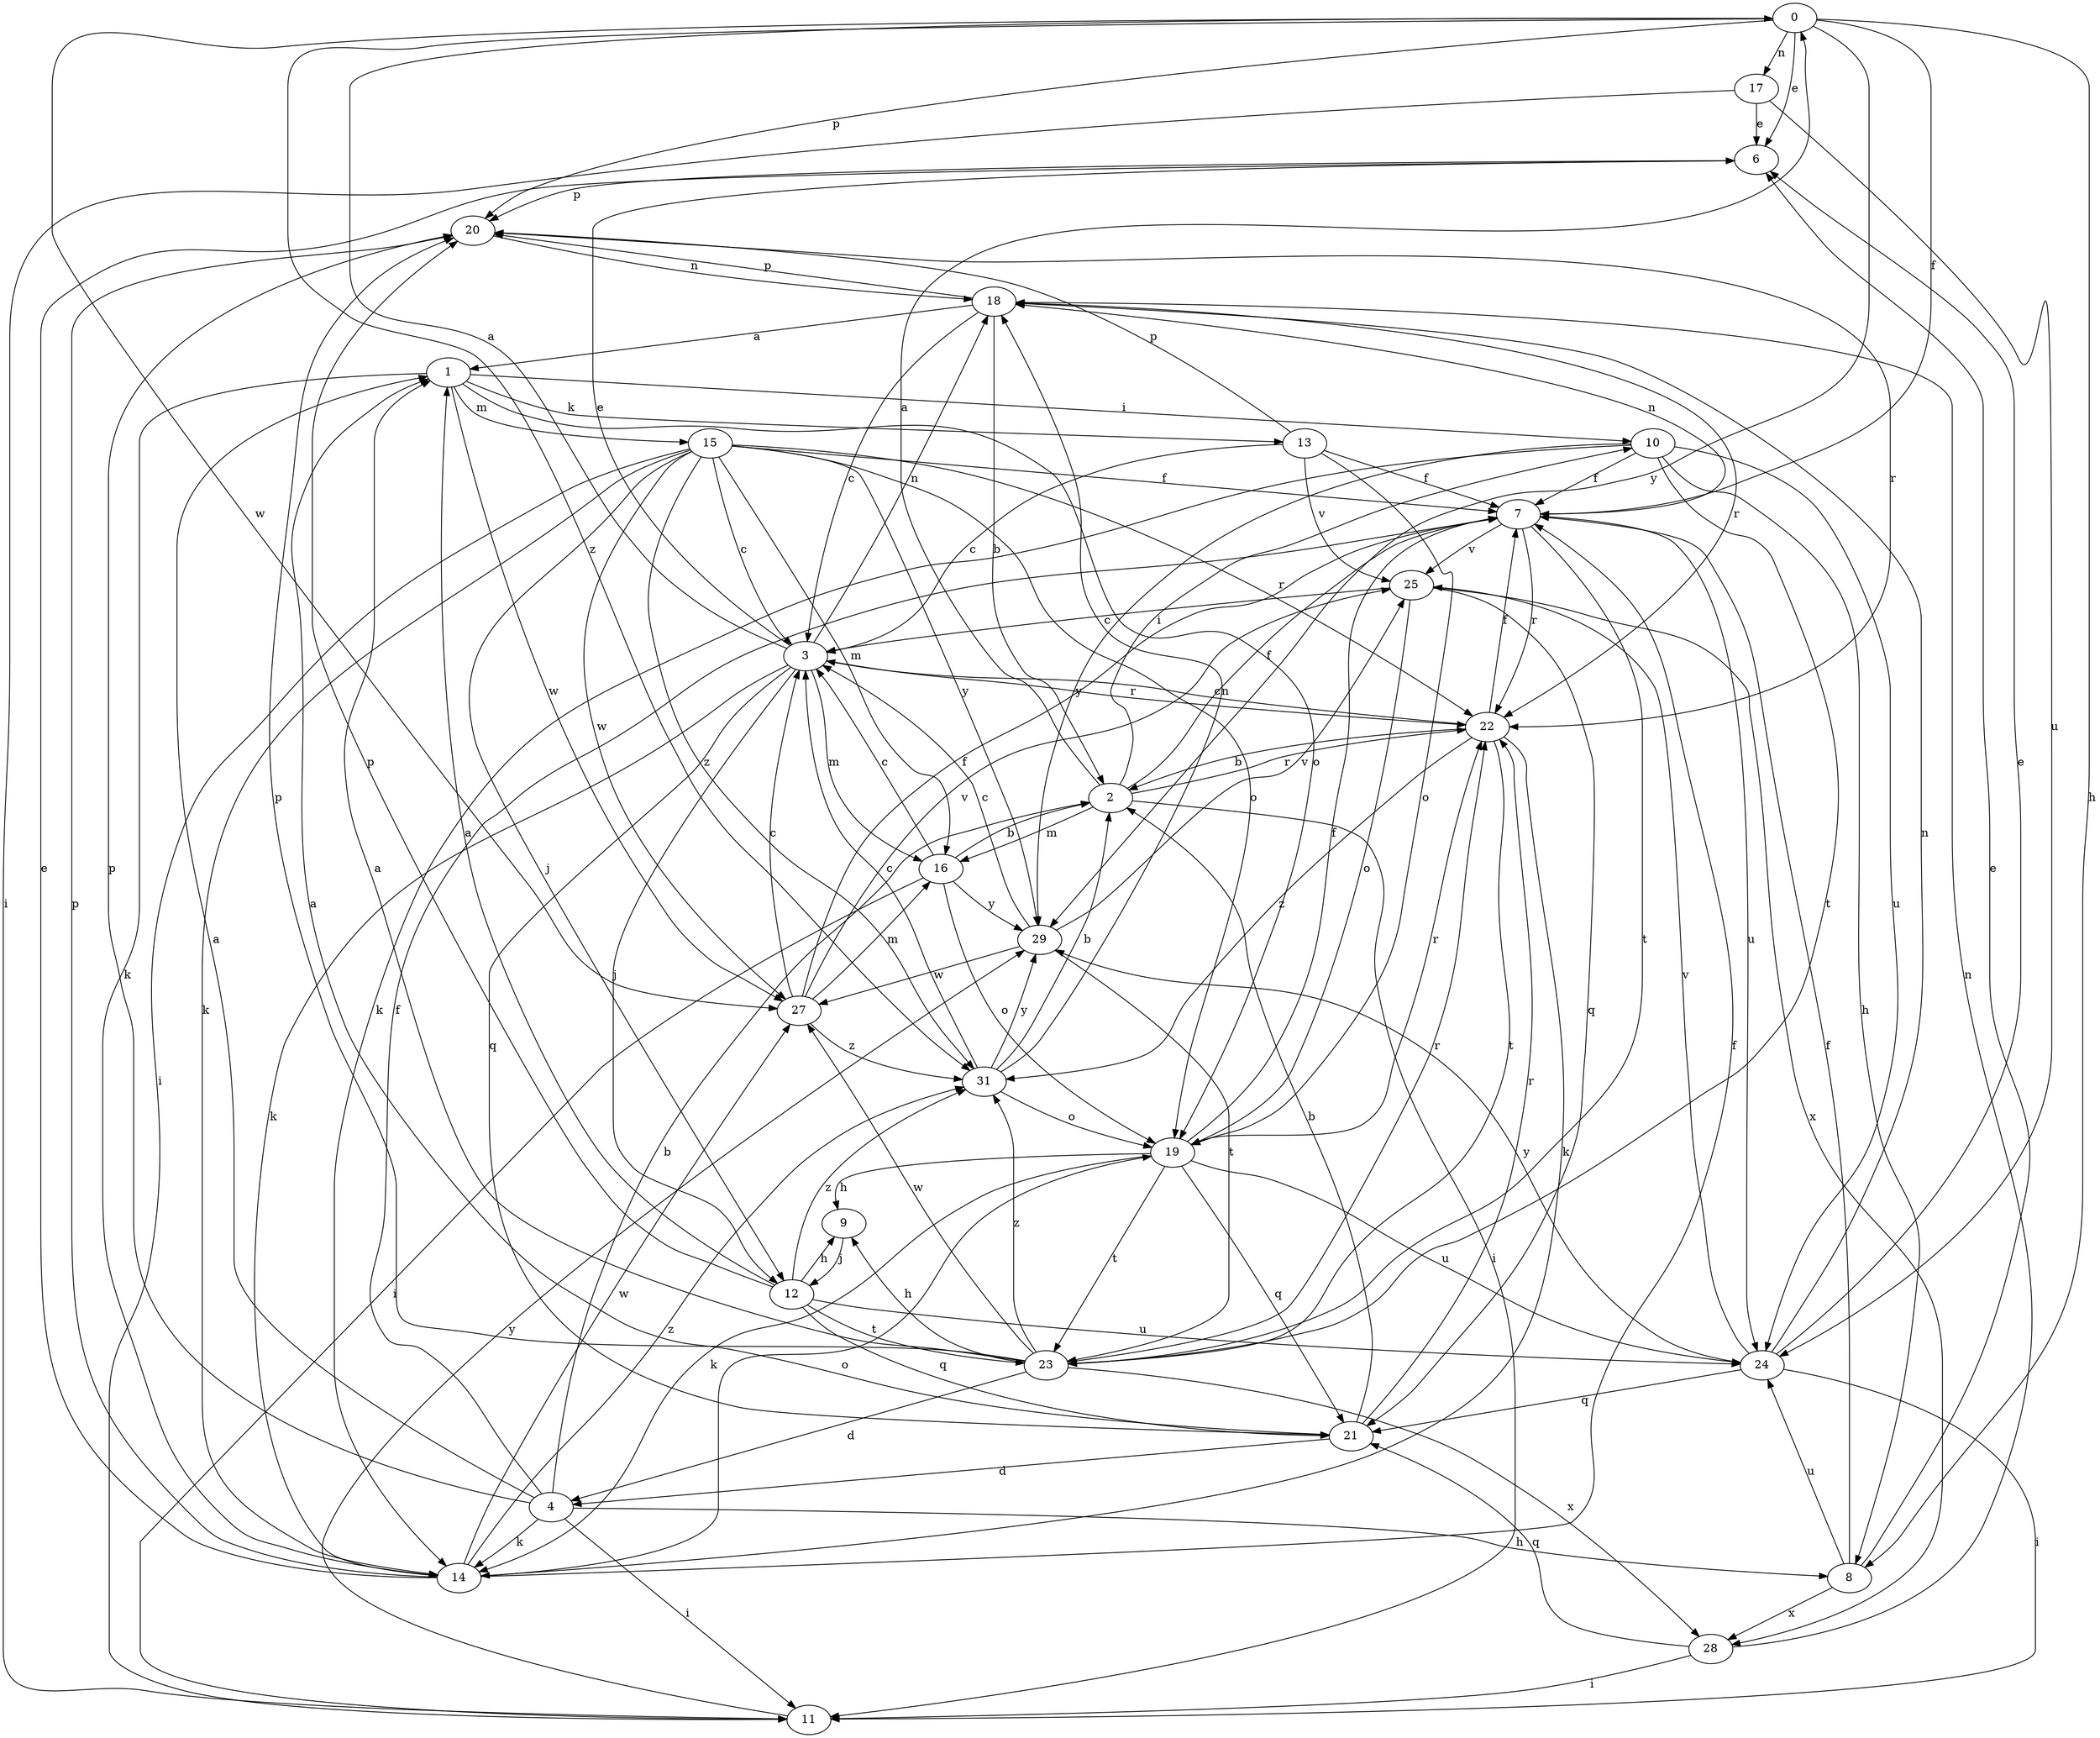 strict digraph  {
0;
1;
2;
3;
4;
6;
7;
8;
9;
10;
11;
12;
13;
14;
15;
16;
17;
18;
19;
20;
21;
22;
23;
24;
25;
27;
28;
29;
31;
0 -> 6  [label=e];
0 -> 7  [label=f];
0 -> 8  [label=h];
0 -> 17  [label=n];
0 -> 20  [label=p];
0 -> 27  [label=w];
0 -> 29  [label=y];
0 -> 31  [label=z];
1 -> 10  [label=i];
1 -> 13  [label=k];
1 -> 14  [label=k];
1 -> 15  [label=m];
1 -> 19  [label=o];
1 -> 27  [label=w];
2 -> 0  [label=a];
2 -> 7  [label=f];
2 -> 10  [label=i];
2 -> 11  [label=i];
2 -> 16  [label=m];
2 -> 22  [label=r];
3 -> 0  [label=a];
3 -> 6  [label=e];
3 -> 12  [label=j];
3 -> 14  [label=k];
3 -> 16  [label=m];
3 -> 18  [label=n];
3 -> 21  [label=q];
3 -> 22  [label=r];
4 -> 1  [label=a];
4 -> 2  [label=b];
4 -> 7  [label=f];
4 -> 8  [label=h];
4 -> 11  [label=i];
4 -> 14  [label=k];
4 -> 20  [label=p];
6 -> 20  [label=p];
7 -> 18  [label=n];
7 -> 22  [label=r];
7 -> 23  [label=t];
7 -> 24  [label=u];
7 -> 25  [label=v];
8 -> 6  [label=e];
8 -> 7  [label=f];
8 -> 24  [label=u];
8 -> 28  [label=x];
9 -> 12  [label=j];
10 -> 7  [label=f];
10 -> 8  [label=h];
10 -> 14  [label=k];
10 -> 23  [label=t];
10 -> 24  [label=u];
10 -> 29  [label=y];
11 -> 29  [label=y];
12 -> 1  [label=a];
12 -> 9  [label=h];
12 -> 20  [label=p];
12 -> 21  [label=q];
12 -> 23  [label=t];
12 -> 24  [label=u];
12 -> 31  [label=z];
13 -> 3  [label=c];
13 -> 7  [label=f];
13 -> 19  [label=o];
13 -> 20  [label=p];
13 -> 25  [label=v];
14 -> 6  [label=e];
14 -> 7  [label=f];
14 -> 19  [label=o];
14 -> 20  [label=p];
14 -> 27  [label=w];
14 -> 31  [label=z];
15 -> 3  [label=c];
15 -> 7  [label=f];
15 -> 11  [label=i];
15 -> 12  [label=j];
15 -> 14  [label=k];
15 -> 16  [label=m];
15 -> 19  [label=o];
15 -> 22  [label=r];
15 -> 27  [label=w];
15 -> 29  [label=y];
15 -> 31  [label=z];
16 -> 2  [label=b];
16 -> 3  [label=c];
16 -> 11  [label=i];
16 -> 19  [label=o];
16 -> 29  [label=y];
17 -> 6  [label=e];
17 -> 11  [label=i];
17 -> 24  [label=u];
18 -> 1  [label=a];
18 -> 2  [label=b];
18 -> 3  [label=c];
18 -> 20  [label=p];
18 -> 22  [label=r];
19 -> 7  [label=f];
19 -> 9  [label=h];
19 -> 14  [label=k];
19 -> 21  [label=q];
19 -> 22  [label=r];
19 -> 23  [label=t];
19 -> 24  [label=u];
20 -> 18  [label=n];
20 -> 22  [label=r];
21 -> 1  [label=a];
21 -> 2  [label=b];
21 -> 4  [label=d];
21 -> 22  [label=r];
22 -> 2  [label=b];
22 -> 3  [label=c];
22 -> 7  [label=f];
22 -> 14  [label=k];
22 -> 23  [label=t];
22 -> 31  [label=z];
23 -> 1  [label=a];
23 -> 4  [label=d];
23 -> 9  [label=h];
23 -> 20  [label=p];
23 -> 22  [label=r];
23 -> 27  [label=w];
23 -> 28  [label=x];
23 -> 31  [label=z];
24 -> 6  [label=e];
24 -> 11  [label=i];
24 -> 18  [label=n];
24 -> 21  [label=q];
24 -> 25  [label=v];
24 -> 29  [label=y];
25 -> 3  [label=c];
25 -> 19  [label=o];
25 -> 21  [label=q];
25 -> 28  [label=x];
27 -> 3  [label=c];
27 -> 7  [label=f];
27 -> 16  [label=m];
27 -> 25  [label=v];
27 -> 31  [label=z];
28 -> 11  [label=i];
28 -> 18  [label=n];
28 -> 21  [label=q];
29 -> 3  [label=c];
29 -> 23  [label=t];
29 -> 25  [label=v];
29 -> 27  [label=w];
31 -> 2  [label=b];
31 -> 3  [label=c];
31 -> 18  [label=n];
31 -> 19  [label=o];
31 -> 29  [label=y];
}
